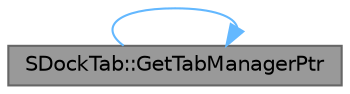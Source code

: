 digraph "SDockTab::GetTabManagerPtr"
{
 // INTERACTIVE_SVG=YES
 // LATEX_PDF_SIZE
  bgcolor="transparent";
  edge [fontname=Helvetica,fontsize=10,labelfontname=Helvetica,labelfontsize=10];
  node [fontname=Helvetica,fontsize=10,shape=box,height=0.2,width=0.4];
  rankdir="RL";
  Node1 [id="Node000001",label="SDockTab::GetTabManagerPtr",height=0.2,width=0.4,color="gray40", fillcolor="grey60", style="filled", fontcolor="black",tooltip="Get the tab manager currently managing this tab."];
  Node1 -> Node1 [id="edge1_Node000001_Node000001",dir="back",color="steelblue1",style="solid",tooltip=" "];
}

